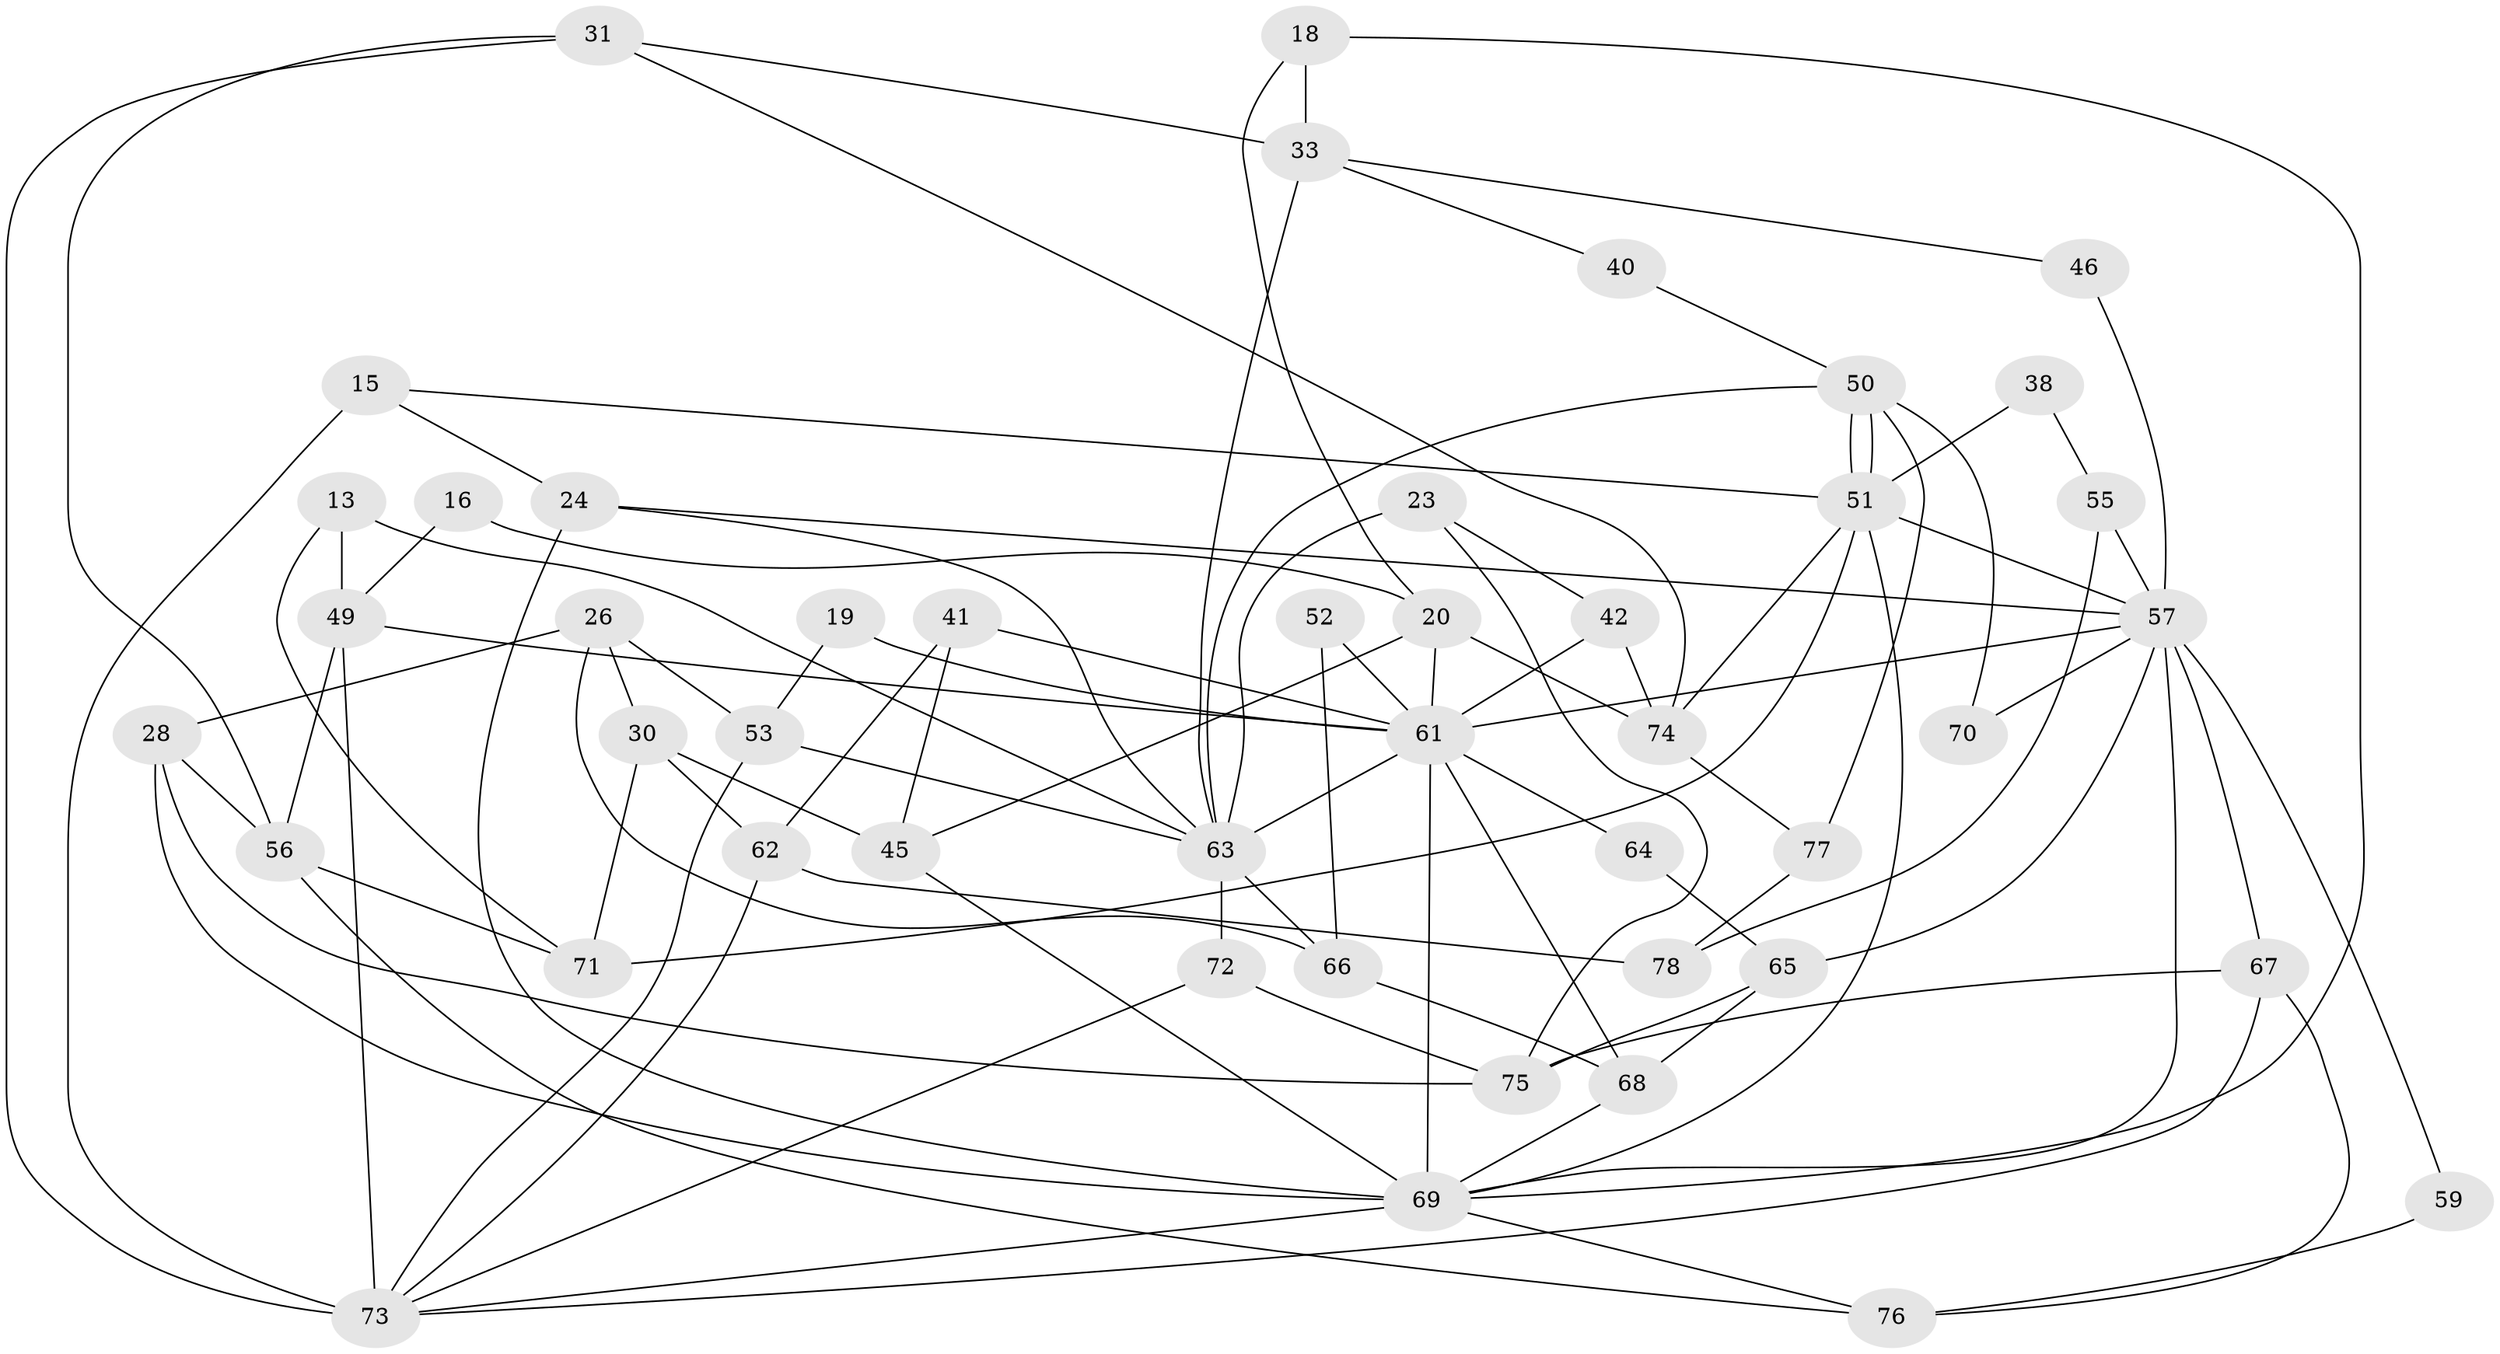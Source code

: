 // original degree distribution, {3: 0.2948717948717949, 4: 0.2948717948717949, 5: 0.14102564102564102, 6: 0.08974358974358974, 2: 0.11538461538461539, 7: 0.05128205128205128, 8: 0.01282051282051282}
// Generated by graph-tools (version 1.1) at 2025/54/03/04/25 21:54:38]
// undirected, 46 vertices, 98 edges
graph export_dot {
graph [start="1"]
  node [color=gray90,style=filled];
  13;
  15;
  16;
  18;
  19;
  20;
  23;
  24;
  26;
  28;
  30;
  31;
  33;
  38;
  40;
  41;
  42;
  45 [super="+27"];
  46;
  49 [super="+10+22"];
  50;
  51 [super="+21+37+47"];
  52;
  53;
  55;
  56 [super="+36"];
  57 [super="+8+48+39"];
  59;
  61 [super="+11+43+54+14"];
  62;
  63 [super="+29+58"];
  64;
  65 [super="+60"];
  66;
  67 [super="+32"];
  68;
  69 [super="+4+25+44"];
  70;
  71;
  72 [super="+34"];
  73 [super="+7"];
  74 [super="+35"];
  75;
  76;
  77;
  78;
  13 -- 71;
  13 -- 49 [weight=2];
  13 -- 63;
  15 -- 73 [weight=2];
  15 -- 24;
  15 -- 51;
  16 -- 49;
  16 -- 20;
  18 -- 33;
  18 -- 69;
  18 -- 20;
  19 -- 53;
  19 -- 61;
  20 -- 45;
  20 -- 61;
  20 -- 74;
  23 -- 63 [weight=2];
  23 -- 42;
  23 -- 75;
  24 -- 69 [weight=3];
  24 -- 63;
  24 -- 57 [weight=2];
  26 -- 28;
  26 -- 30;
  26 -- 53;
  26 -- 66;
  28 -- 75;
  28 -- 69;
  28 -- 56;
  30 -- 62;
  30 -- 45;
  30 -- 71;
  31 -- 73;
  31 -- 33;
  31 -- 74;
  31 -- 56;
  33 -- 40;
  33 -- 46;
  33 -- 63;
  38 -- 55;
  38 -- 51;
  40 -- 50;
  41 -- 62;
  41 -- 45;
  41 -- 61;
  42 -- 74;
  42 -- 61;
  45 -- 69 [weight=2];
  46 -- 57;
  49 -- 73 [weight=2];
  49 -- 61;
  49 -- 56;
  50 -- 51;
  50 -- 51;
  50 -- 70;
  50 -- 77;
  50 -- 63;
  51 -- 74;
  51 -- 69;
  51 -- 57 [weight=3];
  51 -- 71 [weight=2];
  52 -- 66;
  52 -- 61;
  53 -- 73;
  53 -- 63;
  55 -- 78;
  55 -- 57 [weight=2];
  56 -- 71;
  56 -- 76;
  57 -- 65 [weight=2];
  57 -- 70;
  57 -- 67 [weight=3];
  57 -- 69 [weight=2];
  57 -- 59;
  57 -- 61;
  59 -- 76;
  61 -- 63 [weight=3];
  61 -- 69 [weight=3];
  61 -- 68;
  61 -- 64;
  62 -- 73 [weight=2];
  62 -- 78;
  63 -- 72 [weight=3];
  63 -- 66;
  64 -- 65;
  65 -- 75;
  65 -- 68 [weight=2];
  66 -- 68;
  67 -- 76;
  67 -- 73;
  67 -- 75;
  68 -- 69;
  69 -- 76;
  69 -- 73;
  72 -- 73;
  72 -- 75;
  74 -- 77;
  77 -- 78;
}
